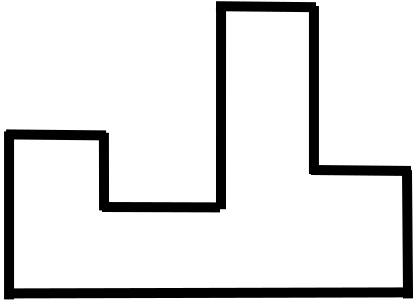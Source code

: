 <?xml version="1.0" encoding="UTF-8"?>
<dia:diagram xmlns:dia="http://www.lysator.liu.se/~alla/dia/">
  <dia:layer name="背景" visible="true" active="true">
    <dia:object type="Standard - Line" version="0" id="O0">
      <dia:attribute name="obj_pos">
        <dia:point val="30.8,23.85"/>
      </dia:attribute>
      <dia:attribute name="obj_bb">
        <dia:rectangle val="30.549,23.549;50.951,24.101"/>
      </dia:attribute>
      <dia:attribute name="conn_endpoints">
        <dia:point val="30.8,23.85"/>
        <dia:point val="50.7,23.8"/>
      </dia:attribute>
      <dia:attribute name="numcp">
        <dia:int val="1"/>
      </dia:attribute>
      <dia:attribute name="line_width">
        <dia:real val="0.5"/>
      </dia:attribute>
    </dia:object>
    <dia:object type="Standard - Line" version="0" id="O1">
      <dia:attribute name="obj_pos">
        <dia:point val="30.7,24.15"/>
      </dia:attribute>
      <dia:attribute name="obj_bb">
        <dia:rectangle val="30.45,15.5;30.95,24.4"/>
      </dia:attribute>
      <dia:attribute name="conn_endpoints">
        <dia:point val="30.7,24.15"/>
        <dia:point val="30.7,15.75"/>
      </dia:attribute>
      <dia:attribute name="numcp">
        <dia:int val="1"/>
      </dia:attribute>
      <dia:attribute name="line_width">
        <dia:real val="0.5"/>
      </dia:attribute>
    </dia:object>
    <dia:object type="Standard - Line" version="0" id="O2">
      <dia:attribute name="obj_pos">
        <dia:point val="50.65,24.1"/>
      </dia:attribute>
      <dia:attribute name="obj_bb">
        <dia:rectangle val="50.346,17.438;50.902,24.352"/>
      </dia:attribute>
      <dia:attribute name="conn_endpoints">
        <dia:point val="50.65,24.1"/>
        <dia:point val="50.597,17.69"/>
      </dia:attribute>
      <dia:attribute name="numcp">
        <dia:int val="1"/>
      </dia:attribute>
      <dia:attribute name="line_width">
        <dia:real val="0.5"/>
      </dia:attribute>
    </dia:object>
    <dia:object type="Standard - Line" version="0" id="O3">
      <dia:attribute name="obj_pos">
        <dia:point val="30.55,15.9"/>
      </dia:attribute>
      <dia:attribute name="obj_bb">
        <dia:rectangle val="30.297,15.648;35.803,16.203"/>
      </dia:attribute>
      <dia:attribute name="conn_endpoints">
        <dia:point val="30.55,15.9"/>
        <dia:point val="35.55,15.95"/>
      </dia:attribute>
      <dia:attribute name="numcp">
        <dia:int val="1"/>
      </dia:attribute>
      <dia:attribute name="line_width">
        <dia:real val="0.5"/>
      </dia:attribute>
    </dia:object>
    <dia:object type="Standard - Line" version="0" id="O4">
      <dia:attribute name="obj_pos">
        <dia:point val="41.047,9.49"/>
      </dia:attribute>
      <dia:attribute name="obj_bb">
        <dia:rectangle val="40.795,9.238;46.3,9.792"/>
      </dia:attribute>
      <dia:attribute name="conn_endpoints">
        <dia:point val="41.047,9.49"/>
        <dia:point val="46.047,9.54"/>
      </dia:attribute>
      <dia:attribute name="numcp">
        <dia:int val="1"/>
      </dia:attribute>
      <dia:attribute name="line_width">
        <dia:real val="0.5"/>
      </dia:attribute>
    </dia:object>
    <dia:object type="Standard - Line" version="0" id="O5">
      <dia:attribute name="obj_pos">
        <dia:point val="35.345,19.53"/>
      </dia:attribute>
      <dia:attribute name="obj_bb">
        <dia:rectangle val="35.094,19.279;41.501,19.801"/>
      </dia:attribute>
      <dia:attribute name="conn_endpoints">
        <dia:point val="35.345,19.53"/>
        <dia:point val="41.25,19.55"/>
      </dia:attribute>
      <dia:attribute name="numcp">
        <dia:int val="1"/>
      </dia:attribute>
      <dia:attribute name="line_width">
        <dia:real val="0.5"/>
      </dia:attribute>
    </dia:object>
    <dia:object type="Standard - Line" version="0" id="O6">
      <dia:attribute name="obj_pos">
        <dia:point val="35.443,15.82"/>
      </dia:attribute>
      <dia:attribute name="obj_bb">
        <dia:rectangle val="35.192,15.569;35.7,19.951"/>
      </dia:attribute>
      <dia:attribute name="conn_endpoints">
        <dia:point val="35.443,15.82"/>
        <dia:point val="35.45,19.7"/>
      </dia:attribute>
      <dia:attribute name="numcp">
        <dia:int val="1"/>
      </dia:attribute>
      <dia:attribute name="line_width">
        <dia:real val="0.5"/>
      </dia:attribute>
    </dia:object>
    <dia:object type="Standard - Line" version="0" id="O7">
      <dia:attribute name="obj_pos">
        <dia:point val="41.3,9.5"/>
      </dia:attribute>
      <dia:attribute name="obj_bb">
        <dia:rectangle val="41.047,9.25;41.55,19.89"/>
      </dia:attribute>
      <dia:attribute name="conn_endpoints">
        <dia:point val="41.3,9.5"/>
        <dia:point val="41.297,19.64"/>
      </dia:attribute>
      <dia:attribute name="numcp">
        <dia:int val="1"/>
      </dia:attribute>
      <dia:attribute name="line_width">
        <dia:real val="0.5"/>
      </dia:attribute>
    </dia:object>
    <dia:object type="Standard - Line" version="0" id="O8">
      <dia:attribute name="obj_pos">
        <dia:point val="45.945,17.88"/>
      </dia:attribute>
      <dia:attribute name="obj_bb">
        <dia:rectangle val="45.695,9.23;46.195,18.13"/>
      </dia:attribute>
      <dia:attribute name="conn_endpoints">
        <dia:point val="45.945,17.88"/>
        <dia:point val="45.945,9.48"/>
      </dia:attribute>
      <dia:attribute name="numcp">
        <dia:int val="1"/>
      </dia:attribute>
      <dia:attribute name="line_width">
        <dia:real val="0.5"/>
      </dia:attribute>
    </dia:object>
    <dia:object type="Standard - Line" version="0" id="O9">
      <dia:attribute name="obj_pos">
        <dia:point val="45.795,17.68"/>
      </dia:attribute>
      <dia:attribute name="obj_bb">
        <dia:rectangle val="45.542,17.427;51.047,17.983"/>
      </dia:attribute>
      <dia:attribute name="conn_endpoints">
        <dia:point val="45.795,17.68"/>
        <dia:point val="50.795,17.73"/>
      </dia:attribute>
      <dia:attribute name="numcp">
        <dia:int val="1"/>
      </dia:attribute>
      <dia:attribute name="line_width">
        <dia:real val="0.5"/>
      </dia:attribute>
    </dia:object>
  </dia:layer>
</dia:diagram>
